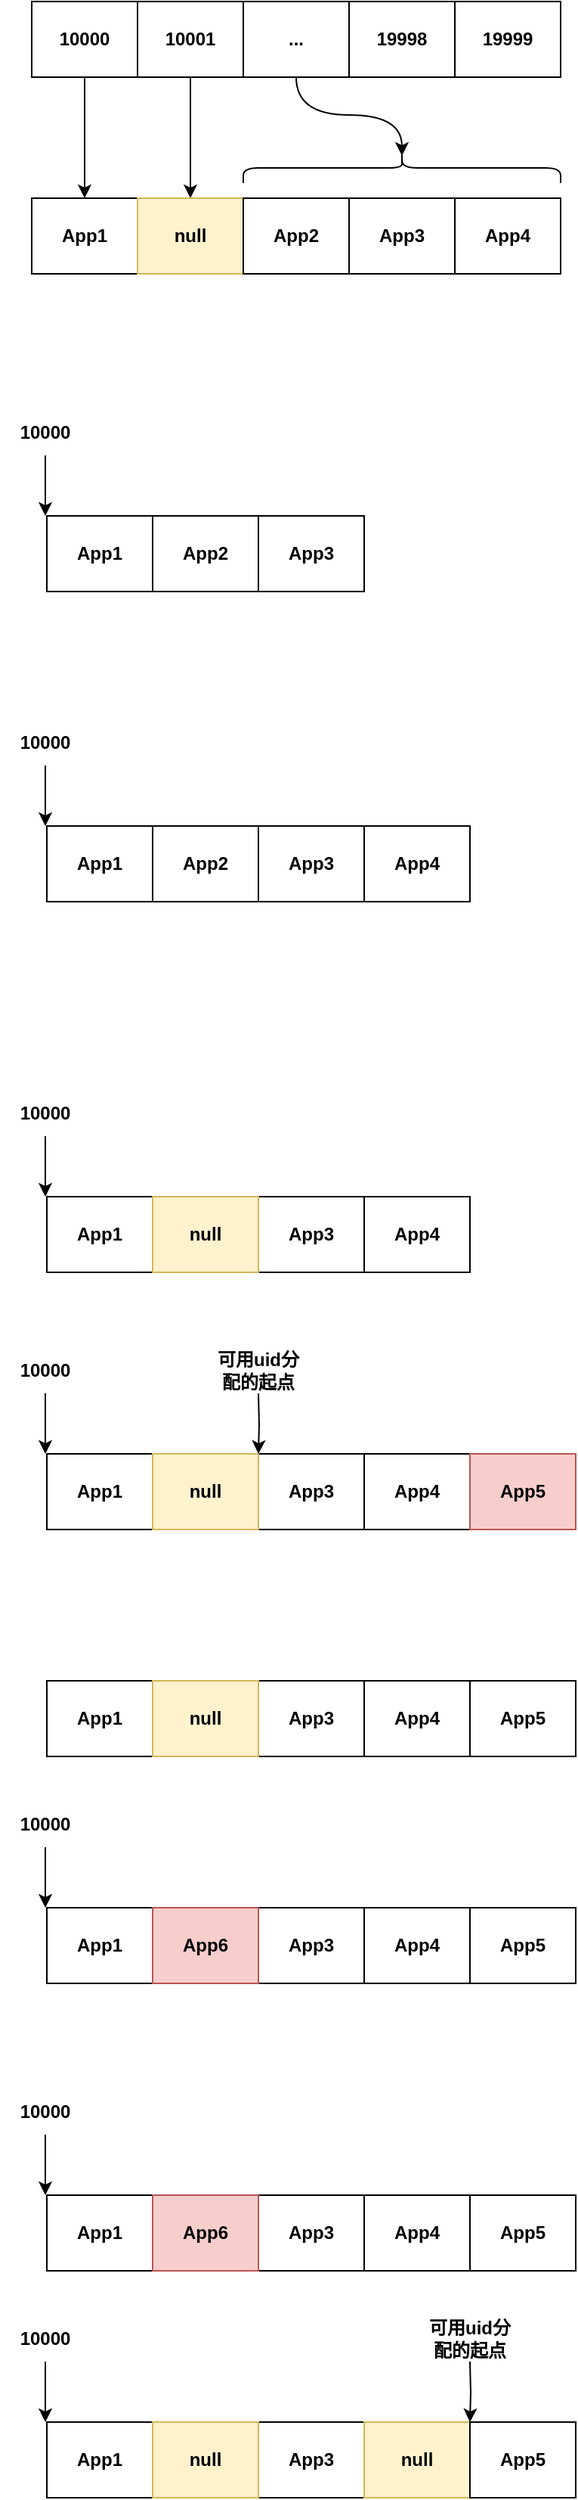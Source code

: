 <mxfile version="19.0.3" type="device" pages="2"><diagram id="nrJ4cxuOuJnuuucO6Bf2" name="UID管理"><mxGraphModel dx="1038" dy="649" grid="1" gridSize="10" guides="1" tooltips="1" connect="1" arrows="1" fold="1" page="1" pageScale="1" pageWidth="827" pageHeight="1169" math="0" shadow="0"><root><mxCell id="0"/><mxCell id="1" parent="0"/><mxCell id="54EXcnl3K9Xl23U7GcHy-12" style="edgeStyle=orthogonalEdgeStyle;rounded=0;orthogonalLoop=1;jettySize=auto;html=1;exitX=0.5;exitY=1;exitDx=0;exitDy=0;entryX=0.5;entryY=0;entryDx=0;entryDy=0;" edge="1" parent="1" source="54EXcnl3K9Xl23U7GcHy-1" target="54EXcnl3K9Xl23U7GcHy-7"><mxGeometry relative="1" as="geometry"/></mxCell><mxCell id="54EXcnl3K9Xl23U7GcHy-1" value="10000" style="rounded=0;whiteSpace=wrap;html=1;fontStyle=1" vertex="1" parent="1"><mxGeometry x="130" y="40" width="70" height="50" as="geometry"/></mxCell><mxCell id="54EXcnl3K9Xl23U7GcHy-13" style="edgeStyle=orthogonalEdgeStyle;rounded=0;orthogonalLoop=1;jettySize=auto;html=1;exitX=0.5;exitY=1;exitDx=0;exitDy=0;" edge="1" parent="1" source="54EXcnl3K9Xl23U7GcHy-3" target="54EXcnl3K9Xl23U7GcHy-8"><mxGeometry relative="1" as="geometry"/></mxCell><mxCell id="54EXcnl3K9Xl23U7GcHy-3" value="10001" style="rounded=0;whiteSpace=wrap;html=1;fontStyle=1" vertex="1" parent="1"><mxGeometry x="200" y="40" width="70" height="50" as="geometry"/></mxCell><mxCell id="54EXcnl3K9Xl23U7GcHy-15" style="edgeStyle=orthogonalEdgeStyle;rounded=0;orthogonalLoop=1;jettySize=auto;html=1;exitX=0.5;exitY=1;exitDx=0;exitDy=0;entryX=0.1;entryY=0.5;entryDx=0;entryDy=0;entryPerimeter=0;curved=1;" edge="1" parent="1" source="54EXcnl3K9Xl23U7GcHy-4" target="54EXcnl3K9Xl23U7GcHy-14"><mxGeometry relative="1" as="geometry"/></mxCell><mxCell id="54EXcnl3K9Xl23U7GcHy-4" value="..." style="rounded=0;whiteSpace=wrap;html=1;fontStyle=1" vertex="1" parent="1"><mxGeometry x="270" y="40" width="70" height="50" as="geometry"/></mxCell><mxCell id="54EXcnl3K9Xl23U7GcHy-5" value="19998" style="rounded=0;whiteSpace=wrap;html=1;fontStyle=1" vertex="1" parent="1"><mxGeometry x="340" y="40" width="70" height="50" as="geometry"/></mxCell><mxCell id="54EXcnl3K9Xl23U7GcHy-6" value="19999" style="rounded=0;whiteSpace=wrap;html=1;fontStyle=1" vertex="1" parent="1"><mxGeometry x="410" y="40" width="70" height="50" as="geometry"/></mxCell><mxCell id="54EXcnl3K9Xl23U7GcHy-7" value="App1" style="rounded=0;whiteSpace=wrap;html=1;fontStyle=1" vertex="1" parent="1"><mxGeometry x="130" y="170" width="70" height="50" as="geometry"/></mxCell><mxCell id="54EXcnl3K9Xl23U7GcHy-8" value="null" style="rounded=0;whiteSpace=wrap;html=1;fontStyle=1;fillColor=#fff2cc;strokeColor=#d6b656;" vertex="1" parent="1"><mxGeometry x="200" y="170" width="70" height="50" as="geometry"/></mxCell><mxCell id="54EXcnl3K9Xl23U7GcHy-9" value="App2" style="rounded=0;whiteSpace=wrap;html=1;fontStyle=1" vertex="1" parent="1"><mxGeometry x="270" y="170" width="70" height="50" as="geometry"/></mxCell><mxCell id="54EXcnl3K9Xl23U7GcHy-10" value="App3" style="rounded=0;whiteSpace=wrap;html=1;fontStyle=1" vertex="1" parent="1"><mxGeometry x="340" y="170" width="70" height="50" as="geometry"/></mxCell><mxCell id="54EXcnl3K9Xl23U7GcHy-11" value="App4" style="rounded=0;whiteSpace=wrap;html=1;fontStyle=1" vertex="1" parent="1"><mxGeometry x="410" y="170" width="70" height="50" as="geometry"/></mxCell><mxCell id="54EXcnl3K9Xl23U7GcHy-14" value="" style="shape=curlyBracket;whiteSpace=wrap;html=1;rounded=1;rotation=90;" vertex="1" parent="1"><mxGeometry x="365" y="45" width="20" height="210" as="geometry"/></mxCell><mxCell id="54EXcnl3K9Xl23U7GcHy-18" value="App1" style="rounded=0;whiteSpace=wrap;html=1;fontStyle=1" vertex="1" parent="1"><mxGeometry x="140" y="380" width="70" height="50" as="geometry"/></mxCell><mxCell id="54EXcnl3K9Xl23U7GcHy-20" value="App2" style="rounded=0;whiteSpace=wrap;html=1;fontStyle=1" vertex="1" parent="1"><mxGeometry x="210" y="380" width="70" height="50" as="geometry"/></mxCell><mxCell id="54EXcnl3K9Xl23U7GcHy-21" value="App3" style="rounded=0;whiteSpace=wrap;html=1;fontStyle=1" vertex="1" parent="1"><mxGeometry x="280" y="380" width="70" height="50" as="geometry"/></mxCell><mxCell id="54EXcnl3K9Xl23U7GcHy-23" value="App1" style="rounded=0;whiteSpace=wrap;html=1;fontStyle=1" vertex="1" parent="1"><mxGeometry x="140" y="585" width="70" height="50" as="geometry"/></mxCell><mxCell id="54EXcnl3K9Xl23U7GcHy-24" value="App2" style="rounded=0;whiteSpace=wrap;html=1;fontStyle=1" vertex="1" parent="1"><mxGeometry x="210" y="585" width="70" height="50" as="geometry"/></mxCell><mxCell id="54EXcnl3K9Xl23U7GcHy-25" value="App3" style="rounded=0;whiteSpace=wrap;html=1;fontStyle=1" vertex="1" parent="1"><mxGeometry x="280" y="585" width="70" height="50" as="geometry"/></mxCell><mxCell id="54EXcnl3K9Xl23U7GcHy-26" value="App4" style="rounded=0;whiteSpace=wrap;html=1;fontStyle=1" vertex="1" parent="1"><mxGeometry x="350" y="585" width="70" height="50" as="geometry"/></mxCell><mxCell id="54EXcnl3K9Xl23U7GcHy-28" value="App1" style="rounded=0;whiteSpace=wrap;html=1;fontStyle=1" vertex="1" parent="1"><mxGeometry x="140" y="830" width="70" height="50" as="geometry"/></mxCell><mxCell id="54EXcnl3K9Xl23U7GcHy-30" value="App3" style="rounded=0;whiteSpace=wrap;html=1;fontStyle=1" vertex="1" parent="1"><mxGeometry x="280" y="830" width="70" height="50" as="geometry"/></mxCell><mxCell id="54EXcnl3K9Xl23U7GcHy-31" value="App4" style="rounded=0;whiteSpace=wrap;html=1;fontStyle=1" vertex="1" parent="1"><mxGeometry x="350" y="830" width="70" height="50" as="geometry"/></mxCell><mxCell id="54EXcnl3K9Xl23U7GcHy-33" value="null" style="rounded=0;whiteSpace=wrap;html=1;fontStyle=1;fillColor=#fff2cc;strokeColor=#d6b656;" vertex="1" parent="1"><mxGeometry x="210" y="830" width="70" height="50" as="geometry"/></mxCell><mxCell id="54EXcnl3K9Xl23U7GcHy-34" value="App1" style="rounded=0;whiteSpace=wrap;html=1;fontStyle=1" vertex="1" parent="1"><mxGeometry x="140" y="1150" width="70" height="50" as="geometry"/></mxCell><mxCell id="54EXcnl3K9Xl23U7GcHy-35" value="App3" style="rounded=0;whiteSpace=wrap;html=1;fontStyle=1" vertex="1" parent="1"><mxGeometry x="280" y="1150" width="70" height="50" as="geometry"/></mxCell><mxCell id="54EXcnl3K9Xl23U7GcHy-36" value="App4" style="rounded=0;whiteSpace=wrap;html=1;fontStyle=1" vertex="1" parent="1"><mxGeometry x="350" y="1150" width="70" height="50" as="geometry"/></mxCell><mxCell id="54EXcnl3K9Xl23U7GcHy-37" value="null" style="rounded=0;whiteSpace=wrap;html=1;fontStyle=1;fillColor=#fff2cc;strokeColor=#d6b656;" vertex="1" parent="1"><mxGeometry x="210" y="1150" width="70" height="50" as="geometry"/></mxCell><mxCell id="54EXcnl3K9Xl23U7GcHy-38" value="App5" style="rounded=0;whiteSpace=wrap;html=1;fontStyle=1" vertex="1" parent="1"><mxGeometry x="420" y="1150" width="70" height="50" as="geometry"/></mxCell><mxCell id="54EXcnl3K9Xl23U7GcHy-39" value="App1" style="rounded=0;whiteSpace=wrap;html=1;fontStyle=1" vertex="1" parent="1"><mxGeometry x="140" y="1300" width="70" height="50" as="geometry"/></mxCell><mxCell id="54EXcnl3K9Xl23U7GcHy-40" value="App3" style="rounded=0;whiteSpace=wrap;html=1;fontStyle=1" vertex="1" parent="1"><mxGeometry x="280" y="1300" width="70" height="50" as="geometry"/></mxCell><mxCell id="54EXcnl3K9Xl23U7GcHy-41" value="App4" style="rounded=0;whiteSpace=wrap;html=1;fontStyle=1" vertex="1" parent="1"><mxGeometry x="350" y="1300" width="70" height="50" as="geometry"/></mxCell><mxCell id="54EXcnl3K9Xl23U7GcHy-43" value="App5" style="rounded=0;whiteSpace=wrap;html=1;fontStyle=1" vertex="1" parent="1"><mxGeometry x="420" y="1300" width="70" height="50" as="geometry"/></mxCell><mxCell id="54EXcnl3K9Xl23U7GcHy-44" value="App6" style="rounded=0;whiteSpace=wrap;html=1;fontStyle=1;fillColor=#f8cecc;strokeColor=#b85450;" vertex="1" parent="1"><mxGeometry x="210" y="1300" width="70" height="50" as="geometry"/></mxCell><mxCell id="54EXcnl3K9Xl23U7GcHy-45" style="edgeStyle=orthogonalEdgeStyle;rounded=0;orthogonalLoop=1;jettySize=auto;html=1;entryX=0.5;entryY=0;entryDx=0;entryDy=0;exitX=0.5;exitY=1;exitDx=0;exitDy=0;" edge="1" parent="1" source="54EXcnl3K9Xl23U7GcHy-46"><mxGeometry relative="1" as="geometry"><mxPoint x="140" y="340" as="sourcePoint"/><mxPoint x="139" y="380" as="targetPoint"/></mxGeometry></mxCell><mxCell id="54EXcnl3K9Xl23U7GcHy-46" value="10000" style="text;html=1;strokeColor=none;fillColor=none;align=center;verticalAlign=middle;whiteSpace=wrap;rounded=0;fontStyle=1" vertex="1" parent="1"><mxGeometry x="109" y="310" width="60" height="30" as="geometry"/></mxCell><mxCell id="54EXcnl3K9Xl23U7GcHy-47" style="edgeStyle=orthogonalEdgeStyle;rounded=0;orthogonalLoop=1;jettySize=auto;html=1;entryX=0.5;entryY=0;entryDx=0;entryDy=0;exitX=0.5;exitY=1;exitDx=0;exitDy=0;" edge="1" parent="1" source="54EXcnl3K9Xl23U7GcHy-48"><mxGeometry relative="1" as="geometry"><mxPoint x="140" y="545" as="sourcePoint"/><mxPoint x="139" y="585" as="targetPoint"/></mxGeometry></mxCell><mxCell id="54EXcnl3K9Xl23U7GcHy-48" value="10000" style="text;html=1;strokeColor=none;fillColor=none;align=center;verticalAlign=middle;whiteSpace=wrap;rounded=0;fontStyle=1" vertex="1" parent="1"><mxGeometry x="109" y="515" width="60" height="30" as="geometry"/></mxCell><mxCell id="54EXcnl3K9Xl23U7GcHy-49" style="edgeStyle=orthogonalEdgeStyle;rounded=0;orthogonalLoop=1;jettySize=auto;html=1;entryX=0.5;entryY=0;entryDx=0;entryDy=0;exitX=0.5;exitY=1;exitDx=0;exitDy=0;" edge="1" parent="1" source="54EXcnl3K9Xl23U7GcHy-50"><mxGeometry relative="1" as="geometry"><mxPoint x="140" y="790" as="sourcePoint"/><mxPoint x="139" y="830" as="targetPoint"/></mxGeometry></mxCell><mxCell id="54EXcnl3K9Xl23U7GcHy-50" value="10000" style="text;html=1;strokeColor=none;fillColor=none;align=center;verticalAlign=middle;whiteSpace=wrap;rounded=0;fontStyle=1" vertex="1" parent="1"><mxGeometry x="109" y="760" width="60" height="30" as="geometry"/></mxCell><mxCell id="54EXcnl3K9Xl23U7GcHy-51" value="App1" style="rounded=0;whiteSpace=wrap;html=1;fontStyle=1" vertex="1" parent="1"><mxGeometry x="140" y="1000" width="70" height="50" as="geometry"/></mxCell><mxCell id="54EXcnl3K9Xl23U7GcHy-52" value="App3" style="rounded=0;whiteSpace=wrap;html=1;fontStyle=1" vertex="1" parent="1"><mxGeometry x="280" y="1000" width="70" height="50" as="geometry"/></mxCell><mxCell id="54EXcnl3K9Xl23U7GcHy-53" value="App4" style="rounded=0;whiteSpace=wrap;html=1;fontStyle=1" vertex="1" parent="1"><mxGeometry x="350" y="1000" width="70" height="50" as="geometry"/></mxCell><mxCell id="54EXcnl3K9Xl23U7GcHy-54" value="null" style="rounded=0;whiteSpace=wrap;html=1;fontStyle=1;fillColor=#fff2cc;strokeColor=#d6b656;" vertex="1" parent="1"><mxGeometry x="210" y="1000" width="70" height="50" as="geometry"/></mxCell><mxCell id="54EXcnl3K9Xl23U7GcHy-55" value="App5" style="rounded=0;whiteSpace=wrap;html=1;fontStyle=1;fillColor=#f8cecc;strokeColor=#b85450;" vertex="1" parent="1"><mxGeometry x="420" y="1000" width="70" height="50" as="geometry"/></mxCell><mxCell id="54EXcnl3K9Xl23U7GcHy-56" style="edgeStyle=orthogonalEdgeStyle;rounded=0;orthogonalLoop=1;jettySize=auto;html=1;entryX=0.5;entryY=0;entryDx=0;entryDy=0;exitX=0.5;exitY=1;exitDx=0;exitDy=0;" edge="1" parent="1" source="54EXcnl3K9Xl23U7GcHy-57"><mxGeometry relative="1" as="geometry"><mxPoint x="140" y="960" as="sourcePoint"/><mxPoint x="139" y="1000" as="targetPoint"/></mxGeometry></mxCell><mxCell id="54EXcnl3K9Xl23U7GcHy-57" value="10000" style="text;html=1;strokeColor=none;fillColor=none;align=center;verticalAlign=middle;whiteSpace=wrap;rounded=0;fontStyle=1" vertex="1" parent="1"><mxGeometry x="109" y="930" width="60" height="30" as="geometry"/></mxCell><mxCell id="54EXcnl3K9Xl23U7GcHy-58" style="edgeStyle=orthogonalEdgeStyle;rounded=0;orthogonalLoop=1;jettySize=auto;html=1;entryX=0.5;entryY=0;entryDx=0;entryDy=0;exitX=0.5;exitY=1;exitDx=0;exitDy=0;" edge="1" parent="1"><mxGeometry relative="1" as="geometry"><mxPoint x="280" y="960" as="sourcePoint"/><mxPoint x="280" y="1000" as="targetPoint"/></mxGeometry></mxCell><mxCell id="54EXcnl3K9Xl23U7GcHy-59" value="可用uid分配的起点" style="text;html=1;strokeColor=none;fillColor=none;align=center;verticalAlign=middle;whiteSpace=wrap;rounded=0;fontStyle=1" vertex="1" parent="1"><mxGeometry x="250" y="930" width="60" height="30" as="geometry"/></mxCell><mxCell id="54EXcnl3K9Xl23U7GcHy-60" style="edgeStyle=orthogonalEdgeStyle;rounded=0;orthogonalLoop=1;jettySize=auto;html=1;entryX=0.5;entryY=0;entryDx=0;entryDy=0;exitX=0.5;exitY=1;exitDx=0;exitDy=0;" edge="1" parent="1" source="54EXcnl3K9Xl23U7GcHy-61"><mxGeometry relative="1" as="geometry"><mxPoint x="140" y="1260" as="sourcePoint"/><mxPoint x="139" y="1300" as="targetPoint"/></mxGeometry></mxCell><mxCell id="54EXcnl3K9Xl23U7GcHy-61" value="10000" style="text;html=1;strokeColor=none;fillColor=none;align=center;verticalAlign=middle;whiteSpace=wrap;rounded=0;fontStyle=1" vertex="1" parent="1"><mxGeometry x="109" y="1230" width="60" height="30" as="geometry"/></mxCell><mxCell id="54EXcnl3K9Xl23U7GcHy-62" value="App1" style="rounded=0;whiteSpace=wrap;html=1;fontStyle=1" vertex="1" parent="1"><mxGeometry x="140" y="1490" width="70" height="50" as="geometry"/></mxCell><mxCell id="54EXcnl3K9Xl23U7GcHy-63" value="App3" style="rounded=0;whiteSpace=wrap;html=1;fontStyle=1" vertex="1" parent="1"><mxGeometry x="280" y="1490" width="70" height="50" as="geometry"/></mxCell><mxCell id="54EXcnl3K9Xl23U7GcHy-64" value="App4" style="rounded=0;whiteSpace=wrap;html=1;fontStyle=1" vertex="1" parent="1"><mxGeometry x="350" y="1490" width="70" height="50" as="geometry"/></mxCell><mxCell id="54EXcnl3K9Xl23U7GcHy-65" value="App5" style="rounded=0;whiteSpace=wrap;html=1;fontStyle=1" vertex="1" parent="1"><mxGeometry x="420" y="1490" width="70" height="50" as="geometry"/></mxCell><mxCell id="54EXcnl3K9Xl23U7GcHy-66" value="App6" style="rounded=0;whiteSpace=wrap;html=1;fontStyle=1;fillColor=#f8cecc;strokeColor=#b85450;" vertex="1" parent="1"><mxGeometry x="210" y="1490" width="70" height="50" as="geometry"/></mxCell><mxCell id="54EXcnl3K9Xl23U7GcHy-67" style="edgeStyle=orthogonalEdgeStyle;rounded=0;orthogonalLoop=1;jettySize=auto;html=1;entryX=0.5;entryY=0;entryDx=0;entryDy=0;exitX=0.5;exitY=1;exitDx=0;exitDy=0;" edge="1" parent="1" source="54EXcnl3K9Xl23U7GcHy-68"><mxGeometry relative="1" as="geometry"><mxPoint x="140" y="1450" as="sourcePoint"/><mxPoint x="139" y="1490" as="targetPoint"/></mxGeometry></mxCell><mxCell id="54EXcnl3K9Xl23U7GcHy-68" value="10000" style="text;html=1;strokeColor=none;fillColor=none;align=center;verticalAlign=middle;whiteSpace=wrap;rounded=0;fontStyle=1" vertex="1" parent="1"><mxGeometry x="109" y="1420" width="60" height="30" as="geometry"/></mxCell><mxCell id="54EXcnl3K9Xl23U7GcHy-69" value="App1" style="rounded=0;whiteSpace=wrap;html=1;fontStyle=1" vertex="1" parent="1"><mxGeometry x="140" y="1640" width="70" height="50" as="geometry"/></mxCell><mxCell id="54EXcnl3K9Xl23U7GcHy-70" value="App3" style="rounded=0;whiteSpace=wrap;html=1;fontStyle=1" vertex="1" parent="1"><mxGeometry x="280" y="1640" width="70" height="50" as="geometry"/></mxCell><mxCell id="54EXcnl3K9Xl23U7GcHy-71" value="null" style="rounded=0;whiteSpace=wrap;html=1;fontStyle=1;fillColor=#fff2cc;strokeColor=#d6b656;" vertex="1" parent="1"><mxGeometry x="350" y="1640" width="70" height="50" as="geometry"/></mxCell><mxCell id="54EXcnl3K9Xl23U7GcHy-72" value="App5" style="rounded=0;whiteSpace=wrap;html=1;fontStyle=1" vertex="1" parent="1"><mxGeometry x="420" y="1640" width="70" height="50" as="geometry"/></mxCell><mxCell id="54EXcnl3K9Xl23U7GcHy-73" value="null" style="rounded=0;whiteSpace=wrap;html=1;fontStyle=1;fillColor=#fff2cc;strokeColor=#d6b656;" vertex="1" parent="1"><mxGeometry x="210" y="1640" width="70" height="50" as="geometry"/></mxCell><mxCell id="54EXcnl3K9Xl23U7GcHy-74" style="edgeStyle=orthogonalEdgeStyle;rounded=0;orthogonalLoop=1;jettySize=auto;html=1;entryX=0.5;entryY=0;entryDx=0;entryDy=0;exitX=0.5;exitY=1;exitDx=0;exitDy=0;" edge="1" parent="1" source="54EXcnl3K9Xl23U7GcHy-75"><mxGeometry relative="1" as="geometry"><mxPoint x="140" y="1600" as="sourcePoint"/><mxPoint x="139" y="1640" as="targetPoint"/></mxGeometry></mxCell><mxCell id="54EXcnl3K9Xl23U7GcHy-75" value="10000" style="text;html=1;strokeColor=none;fillColor=none;align=center;verticalAlign=middle;whiteSpace=wrap;rounded=0;fontStyle=1" vertex="1" parent="1"><mxGeometry x="109" y="1570" width="60" height="30" as="geometry"/></mxCell><mxCell id="54EXcnl3K9Xl23U7GcHy-76" style="edgeStyle=orthogonalEdgeStyle;rounded=0;orthogonalLoop=1;jettySize=auto;html=1;entryX=0.5;entryY=0;entryDx=0;entryDy=0;exitX=0.5;exitY=1;exitDx=0;exitDy=0;" edge="1" parent="1"><mxGeometry relative="1" as="geometry"><mxPoint x="420" y="1600" as="sourcePoint"/><mxPoint x="420" y="1640" as="targetPoint"/></mxGeometry></mxCell><mxCell id="54EXcnl3K9Xl23U7GcHy-77" value="可用uid分配的起点" style="text;html=1;strokeColor=none;fillColor=none;align=center;verticalAlign=middle;whiteSpace=wrap;rounded=0;fontStyle=1" vertex="1" parent="1"><mxGeometry x="390" y="1570" width="60" height="30" as="geometry"/></mxCell></root></mxGraphModel></diagram><diagram id="Z7A15swrsNnh5oUpyz63" name="缓存"><mxGraphModel dx="865" dy="541" grid="1" gridSize="10" guides="1" tooltips="1" connect="1" arrows="1" fold="1" page="1" pageScale="1" pageWidth="827" pageHeight="1169" math="0" shadow="0"><root><mxCell id="0"/><mxCell id="1" parent="0"/><mxCell id="MNb4GgP8JUsnhV9ScBkf-5" style="edgeStyle=orthogonalEdgeStyle;rounded=0;orthogonalLoop=1;jettySize=auto;html=1;exitX=0.75;exitY=0;exitDx=0;exitDy=0;entryX=0.467;entryY=1.039;entryDx=0;entryDy=0;entryPerimeter=0;" edge="1" parent="1" source="MNb4GgP8JUsnhV9ScBkf-1" target="MNb4GgP8JUsnhV9ScBkf-2"><mxGeometry relative="1" as="geometry"><Array as="points"><mxPoint x="332" y="280"/><mxPoint x="333" y="280"/></Array></mxGeometry></mxCell><mxCell id="MNb4GgP8JUsnhV9ScBkf-19" value="ParsedPackage" style="edgeLabel;html=1;align=center;verticalAlign=middle;resizable=0;points=[];" vertex="1" connectable="0" parent="MNb4GgP8JUsnhV9ScBkf-5"><mxGeometry x="0.025" y="1" relative="1" as="geometry"><mxPoint as="offset"/></mxGeometry></mxCell><mxCell id="MNb4GgP8JUsnhV9ScBkf-1" value="PackageCacher" style="rounded=0;whiteSpace=wrap;html=1;" vertex="1" parent="1"><mxGeometry x="160" y="300" width="230" height="40" as="geometry"/></mxCell><mxCell id="MNb4GgP8JUsnhV9ScBkf-8" style="edgeStyle=orthogonalEdgeStyle;rounded=0;orthogonalLoop=1;jettySize=auto;html=0;exitX=0.847;exitY=1.002;exitDx=0;exitDy=0;exitPerimeter=0;" edge="1" parent="1" source="MNb4GgP8JUsnhV9ScBkf-2" target="MNb4GgP8JUsnhV9ScBkf-7"><mxGeometry relative="1" as="geometry"><mxPoint x="460" y="280" as="sourcePoint"/><Array as="points"><mxPoint x="473" y="252"/><mxPoint x="473" y="252"/><mxPoint x="473" y="325"/><mxPoint x="472" y="325"/></Array></mxGeometry></mxCell><mxCell id="MNb4GgP8JUsnhV9ScBkf-9" value="parsePackage" style="edgeLabel;html=1;align=center;verticalAlign=middle;resizable=0;points=[];" vertex="1" connectable="0" parent="MNb4GgP8JUsnhV9ScBkf-8"><mxGeometry x="-0.158" y="-1" relative="1" as="geometry"><mxPoint as="offset"/></mxGeometry></mxCell><mxCell id="MNb4GgP8JUsnhV9ScBkf-2" value="PackageParser2" style="rounded=0;whiteSpace=wrap;html=1;" vertex="1" parent="1"><mxGeometry x="160" y="200" width="370" height="50" as="geometry"/></mxCell><mxCell id="MNb4GgP8JUsnhV9ScBkf-14" style="edgeStyle=orthogonalEdgeStyle;rounded=0;orthogonalLoop=1;jettySize=auto;html=0;exitX=0.5;exitY=1;exitDx=0;exitDy=0;entryX=0.5;entryY=0;entryDx=0;entryDy=0;entryPerimeter=0;curved=1;" edge="1" parent="1" source="MNb4GgP8JUsnhV9ScBkf-4" target="MNb4GgP8JUsnhV9ScBkf-13"><mxGeometry relative="1" as="geometry"/></mxCell><mxCell id="MNb4GgP8JUsnhV9ScBkf-20" style="edgeStyle=orthogonalEdgeStyle;curved=1;rounded=0;orthogonalLoop=1;jettySize=auto;html=0;exitX=0.75;exitY=0;exitDx=0;exitDy=0;entryX=0.75;entryY=1;entryDx=0;entryDy=0;" edge="1" parent="1" source="MNb4GgP8JUsnhV9ScBkf-4" target="MNb4GgP8JUsnhV9ScBkf-1"><mxGeometry relative="1" as="geometry"/></mxCell><mxCell id="MNb4GgP8JUsnhV9ScBkf-21" value="fromCacheEntryStatic" style="edgeLabel;html=1;align=center;verticalAlign=middle;resizable=0;points=[];" vertex="1" connectable="0" parent="MNb4GgP8JUsnhV9ScBkf-20"><mxGeometry x="0.161" relative="1" as="geometry"><mxPoint as="offset"/></mxGeometry></mxCell><mxCell id="MNb4GgP8JUsnhV9ScBkf-4" value="/data/system/package_cache/$hash_key" style="rounded=0;whiteSpace=wrap;html=1;fillColor=#ffe6cc;strokeColor=#d79b00;" vertex="1" parent="1"><mxGeometry x="160" y="400" width="230" height="60" as="geometry"/></mxCell><mxCell id="MNb4GgP8JUsnhV9ScBkf-6" style="edgeStyle=orthogonalEdgeStyle;rounded=0;orthogonalLoop=1;jettySize=auto;html=1;entryX=0.25;entryY=0;entryDx=0;entryDy=0;exitX=0.243;exitY=1.002;exitDx=0;exitDy=0;exitPerimeter=0;" edge="1" parent="1" source="MNb4GgP8JUsnhV9ScBkf-1" target="MNb4GgP8JUsnhV9ScBkf-4"><mxGeometry relative="1" as="geometry"><mxPoint x="248" y="360" as="sourcePoint"/><mxPoint x="257.5" y="310" as="targetPoint"/></mxGeometry></mxCell><mxCell id="MNb4GgP8JUsnhV9ScBkf-11" value="toCacheEntryStatic" style="edgeLabel;align=center;verticalAlign=middle;resizable=0;points=[];" vertex="1" connectable="0" parent="MNb4GgP8JUsnhV9ScBkf-6"><mxGeometry x="-0.27" y="-1" relative="1" as="geometry"><mxPoint as="offset"/></mxGeometry></mxCell><mxCell id="MNb4GgP8JUsnhV9ScBkf-7" value="应用apk" style="rounded=0;whiteSpace=wrap;html=1;" vertex="1" parent="1"><mxGeometry x="414" y="400" width="116" height="60" as="geometry"/></mxCell><mxCell id="MNb4GgP8JUsnhV9ScBkf-15" value="" style="strokeWidth=2;html=1;shape=mxgraph.flowchart.document2;whiteSpace=wrap;size=0.25;" vertex="1" parent="1"><mxGeometry x="260" y="510" width="50" height="60" as="geometry"/></mxCell><mxCell id="MNb4GgP8JUsnhV9ScBkf-17" value="" style="edgeStyle=orthogonalEdgeStyle;rounded=0;orthogonalLoop=1;jettySize=auto;exitX=0.155;exitY=1.003;exitDx=0;exitDy=0;entryX=0.25;entryY=0;entryDx=0;entryDy=0;exitPerimeter=0;" edge="1" parent="1" source="MNb4GgP8JUsnhV9ScBkf-2" target="MNb4GgP8JUsnhV9ScBkf-1"><mxGeometry relative="1" as="geometry"/></mxCell><mxCell id="MNb4GgP8JUsnhV9ScBkf-18" value="getCachedResult" style="edgeLabel;align=center;verticalAlign=middle;resizable=0;points=[];" vertex="1" connectable="0" parent="MNb4GgP8JUsnhV9ScBkf-17"><mxGeometry x="-0.399" relative="1" as="geometry"><mxPoint as="offset"/></mxGeometry></mxCell><mxCell id="MNb4GgP8JUsnhV9ScBkf-13" value="apk缓存" style="strokeWidth=2;html=1;shape=mxgraph.flowchart.document2;whiteSpace=wrap;size=0.25;" vertex="1" parent="1"><mxGeometry x="250" y="500" width="50" height="60" as="geometry"/></mxCell><mxCell id="MNb4GgP8JUsnhV9ScBkf-23" style="edgeStyle=orthogonalEdgeStyle;curved=1;rounded=0;orthogonalLoop=1;jettySize=auto;html=0;exitX=0.5;exitY=1;exitDx=0;exitDy=0;entryX=0.5;entryY=0;entryDx=0;entryDy=0;" edge="1" parent="1" source="MNb4GgP8JUsnhV9ScBkf-22" target="MNb4GgP8JUsnhV9ScBkf-2"><mxGeometry relative="1" as="geometry"/></mxCell><mxCell id="MNb4GgP8JUsnhV9ScBkf-22" value="PackageManagerService" style="rounded=0;whiteSpace=wrap;html=1;" vertex="1" parent="1"><mxGeometry x="160" y="130" width="370" height="50" as="geometry"/></mxCell></root></mxGraphModel></diagram></mxfile>